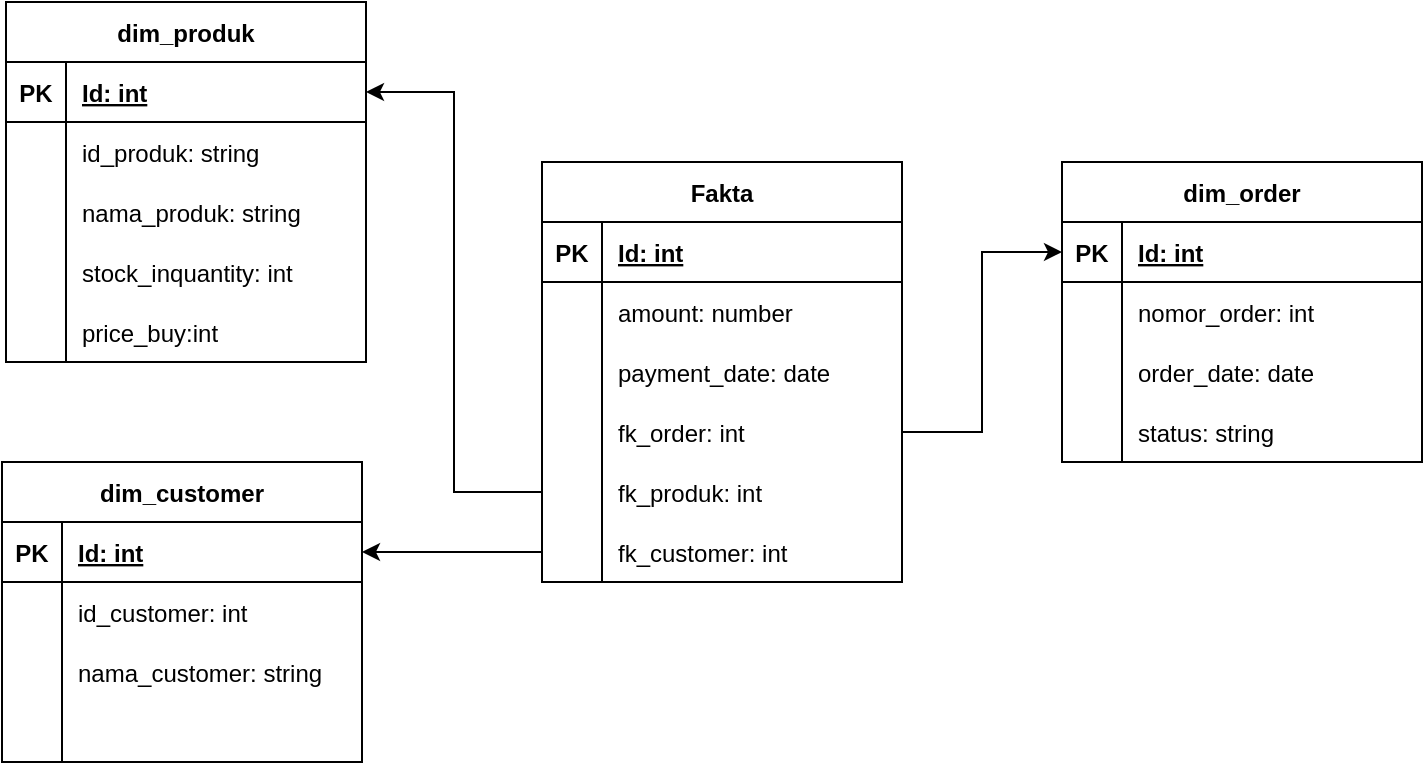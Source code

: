 <mxfile version="20.6.0" type="device"><diagram id="cURjDAs9Hd7GYcLmQGLV" name="Halaman-1"><mxGraphModel dx="1022" dy="475" grid="1" gridSize="10" guides="1" tooltips="1" connect="1" arrows="1" fold="1" page="1" pageScale="1" pageWidth="827" pageHeight="1169" math="0" shadow="0"><root><mxCell id="0"/><mxCell id="1" parent="0"/><mxCell id="tyjMv52jMNcBtujpq4y--1" value="dim_produk" style="shape=table;startSize=30;container=1;collapsible=1;childLayout=tableLayout;fixedRows=1;rowLines=0;fontStyle=1;align=center;resizeLast=1;" parent="1" vertex="1"><mxGeometry x="52" y="40" width="180" height="180" as="geometry"/></mxCell><mxCell id="tyjMv52jMNcBtujpq4y--2" value="" style="shape=tableRow;horizontal=0;startSize=0;swimlaneHead=0;swimlaneBody=0;fillColor=none;collapsible=0;dropTarget=0;points=[[0,0.5],[1,0.5]];portConstraint=eastwest;top=0;left=0;right=0;bottom=1;" parent="tyjMv52jMNcBtujpq4y--1" vertex="1"><mxGeometry y="30" width="180" height="30" as="geometry"/></mxCell><mxCell id="tyjMv52jMNcBtujpq4y--3" value="PK" style="shape=partialRectangle;connectable=0;fillColor=none;top=0;left=0;bottom=0;right=0;fontStyle=1;overflow=hidden;" parent="tyjMv52jMNcBtujpq4y--2" vertex="1"><mxGeometry width="30" height="30" as="geometry"><mxRectangle width="30" height="30" as="alternateBounds"/></mxGeometry></mxCell><mxCell id="tyjMv52jMNcBtujpq4y--4" value="Id: int" style="shape=partialRectangle;connectable=0;fillColor=none;top=0;left=0;bottom=0;right=0;align=left;spacingLeft=6;fontStyle=5;overflow=hidden;" parent="tyjMv52jMNcBtujpq4y--2" vertex="1"><mxGeometry x="30" width="150" height="30" as="geometry"><mxRectangle width="150" height="30" as="alternateBounds"/></mxGeometry></mxCell><mxCell id="tyjMv52jMNcBtujpq4y--5" value="" style="shape=tableRow;horizontal=0;startSize=0;swimlaneHead=0;swimlaneBody=0;fillColor=none;collapsible=0;dropTarget=0;points=[[0,0.5],[1,0.5]];portConstraint=eastwest;top=0;left=0;right=0;bottom=0;" parent="tyjMv52jMNcBtujpq4y--1" vertex="1"><mxGeometry y="60" width="180" height="30" as="geometry"/></mxCell><mxCell id="tyjMv52jMNcBtujpq4y--6" value="" style="shape=partialRectangle;connectable=0;fillColor=none;top=0;left=0;bottom=0;right=0;editable=1;overflow=hidden;" parent="tyjMv52jMNcBtujpq4y--5" vertex="1"><mxGeometry width="30" height="30" as="geometry"><mxRectangle width="30" height="30" as="alternateBounds"/></mxGeometry></mxCell><mxCell id="tyjMv52jMNcBtujpq4y--7" value="id_produk: string" style="shape=partialRectangle;connectable=0;fillColor=none;top=0;left=0;bottom=0;right=0;align=left;spacingLeft=6;overflow=hidden;" parent="tyjMv52jMNcBtujpq4y--5" vertex="1"><mxGeometry x="30" width="150" height="30" as="geometry"><mxRectangle width="150" height="30" as="alternateBounds"/></mxGeometry></mxCell><mxCell id="tyjMv52jMNcBtujpq4y--8" value="" style="shape=tableRow;horizontal=0;startSize=0;swimlaneHead=0;swimlaneBody=0;fillColor=none;collapsible=0;dropTarget=0;points=[[0,0.5],[1,0.5]];portConstraint=eastwest;top=0;left=0;right=0;bottom=0;" parent="tyjMv52jMNcBtujpq4y--1" vertex="1"><mxGeometry y="90" width="180" height="30" as="geometry"/></mxCell><mxCell id="tyjMv52jMNcBtujpq4y--9" value="" style="shape=partialRectangle;connectable=0;fillColor=none;top=0;left=0;bottom=0;right=0;editable=1;overflow=hidden;" parent="tyjMv52jMNcBtujpq4y--8" vertex="1"><mxGeometry width="30" height="30" as="geometry"><mxRectangle width="30" height="30" as="alternateBounds"/></mxGeometry></mxCell><mxCell id="tyjMv52jMNcBtujpq4y--10" value="nama_produk: string" style="shape=partialRectangle;connectable=0;fillColor=none;top=0;left=0;bottom=0;right=0;align=left;spacingLeft=6;overflow=hidden;" parent="tyjMv52jMNcBtujpq4y--8" vertex="1"><mxGeometry x="30" width="150" height="30" as="geometry"><mxRectangle width="150" height="30" as="alternateBounds"/></mxGeometry></mxCell><mxCell id="tyjMv52jMNcBtujpq4y--11" value="" style="shape=tableRow;horizontal=0;startSize=0;swimlaneHead=0;swimlaneBody=0;fillColor=none;collapsible=0;dropTarget=0;points=[[0,0.5],[1,0.5]];portConstraint=eastwest;top=0;left=0;right=0;bottom=0;" parent="tyjMv52jMNcBtujpq4y--1" vertex="1"><mxGeometry y="120" width="180" height="30" as="geometry"/></mxCell><mxCell id="tyjMv52jMNcBtujpq4y--12" value="" style="shape=partialRectangle;connectable=0;fillColor=none;top=0;left=0;bottom=0;right=0;editable=1;overflow=hidden;" parent="tyjMv52jMNcBtujpq4y--11" vertex="1"><mxGeometry width="30" height="30" as="geometry"><mxRectangle width="30" height="30" as="alternateBounds"/></mxGeometry></mxCell><mxCell id="tyjMv52jMNcBtujpq4y--13" value="stock_inquantity: int" style="shape=partialRectangle;connectable=0;fillColor=none;top=0;left=0;bottom=0;right=0;align=left;spacingLeft=6;overflow=hidden;" parent="tyjMv52jMNcBtujpq4y--11" vertex="1"><mxGeometry x="30" width="150" height="30" as="geometry"><mxRectangle width="150" height="30" as="alternateBounds"/></mxGeometry></mxCell><mxCell id="tyjMv52jMNcBtujpq4y--40" value="" style="shape=tableRow;horizontal=0;startSize=0;swimlaneHead=0;swimlaneBody=0;fillColor=none;collapsible=0;dropTarget=0;points=[[0,0.5],[1,0.5]];portConstraint=eastwest;top=0;left=0;right=0;bottom=0;" parent="tyjMv52jMNcBtujpq4y--1" vertex="1"><mxGeometry y="150" width="180" height="30" as="geometry"/></mxCell><mxCell id="tyjMv52jMNcBtujpq4y--41" value="" style="shape=partialRectangle;connectable=0;fillColor=none;top=0;left=0;bottom=0;right=0;editable=1;overflow=hidden;" parent="tyjMv52jMNcBtujpq4y--40" vertex="1"><mxGeometry width="30" height="30" as="geometry"><mxRectangle width="30" height="30" as="alternateBounds"/></mxGeometry></mxCell><mxCell id="tyjMv52jMNcBtujpq4y--42" value="price_buy:int" style="shape=partialRectangle;connectable=0;fillColor=none;top=0;left=0;bottom=0;right=0;align=left;spacingLeft=6;overflow=hidden;" parent="tyjMv52jMNcBtujpq4y--40" vertex="1"><mxGeometry x="30" width="150" height="30" as="geometry"><mxRectangle width="150" height="30" as="alternateBounds"/></mxGeometry></mxCell><mxCell id="tyjMv52jMNcBtujpq4y--14" value="dim_order" style="shape=table;startSize=30;container=1;collapsible=1;childLayout=tableLayout;fixedRows=1;rowLines=0;fontStyle=1;align=center;resizeLast=1;" parent="1" vertex="1"><mxGeometry x="580" y="120" width="180" height="150" as="geometry"/></mxCell><mxCell id="tyjMv52jMNcBtujpq4y--15" value="" style="shape=tableRow;horizontal=0;startSize=0;swimlaneHead=0;swimlaneBody=0;fillColor=none;collapsible=0;dropTarget=0;points=[[0,0.5],[1,0.5]];portConstraint=eastwest;top=0;left=0;right=0;bottom=1;" parent="tyjMv52jMNcBtujpq4y--14" vertex="1"><mxGeometry y="30" width="180" height="30" as="geometry"/></mxCell><mxCell id="tyjMv52jMNcBtujpq4y--16" value="PK" style="shape=partialRectangle;connectable=0;fillColor=none;top=0;left=0;bottom=0;right=0;fontStyle=1;overflow=hidden;" parent="tyjMv52jMNcBtujpq4y--15" vertex="1"><mxGeometry width="30" height="30" as="geometry"><mxRectangle width="30" height="30" as="alternateBounds"/></mxGeometry></mxCell><mxCell id="tyjMv52jMNcBtujpq4y--17" value="Id: int" style="shape=partialRectangle;connectable=0;fillColor=none;top=0;left=0;bottom=0;right=0;align=left;spacingLeft=6;fontStyle=5;overflow=hidden;" parent="tyjMv52jMNcBtujpq4y--15" vertex="1"><mxGeometry x="30" width="150" height="30" as="geometry"><mxRectangle width="150" height="30" as="alternateBounds"/></mxGeometry></mxCell><mxCell id="tyjMv52jMNcBtujpq4y--18" value="" style="shape=tableRow;horizontal=0;startSize=0;swimlaneHead=0;swimlaneBody=0;fillColor=none;collapsible=0;dropTarget=0;points=[[0,0.5],[1,0.5]];portConstraint=eastwest;top=0;left=0;right=0;bottom=0;" parent="tyjMv52jMNcBtujpq4y--14" vertex="1"><mxGeometry y="60" width="180" height="30" as="geometry"/></mxCell><mxCell id="tyjMv52jMNcBtujpq4y--19" value="" style="shape=partialRectangle;connectable=0;fillColor=none;top=0;left=0;bottom=0;right=0;editable=1;overflow=hidden;" parent="tyjMv52jMNcBtujpq4y--18" vertex="1"><mxGeometry width="30" height="30" as="geometry"><mxRectangle width="30" height="30" as="alternateBounds"/></mxGeometry></mxCell><mxCell id="tyjMv52jMNcBtujpq4y--20" value="nomor_order: int" style="shape=partialRectangle;connectable=0;fillColor=none;top=0;left=0;bottom=0;right=0;align=left;spacingLeft=6;overflow=hidden;" parent="tyjMv52jMNcBtujpq4y--18" vertex="1"><mxGeometry x="30" width="150" height="30" as="geometry"><mxRectangle width="150" height="30" as="alternateBounds"/></mxGeometry></mxCell><mxCell id="tyjMv52jMNcBtujpq4y--21" value="" style="shape=tableRow;horizontal=0;startSize=0;swimlaneHead=0;swimlaneBody=0;fillColor=none;collapsible=0;dropTarget=0;points=[[0,0.5],[1,0.5]];portConstraint=eastwest;top=0;left=0;right=0;bottom=0;" parent="tyjMv52jMNcBtujpq4y--14" vertex="1"><mxGeometry y="90" width="180" height="30" as="geometry"/></mxCell><mxCell id="tyjMv52jMNcBtujpq4y--22" value="" style="shape=partialRectangle;connectable=0;fillColor=none;top=0;left=0;bottom=0;right=0;editable=1;overflow=hidden;" parent="tyjMv52jMNcBtujpq4y--21" vertex="1"><mxGeometry width="30" height="30" as="geometry"><mxRectangle width="30" height="30" as="alternateBounds"/></mxGeometry></mxCell><mxCell id="tyjMv52jMNcBtujpq4y--23" value="order_date: date" style="shape=partialRectangle;connectable=0;fillColor=none;top=0;left=0;bottom=0;right=0;align=left;spacingLeft=6;overflow=hidden;" parent="tyjMv52jMNcBtujpq4y--21" vertex="1"><mxGeometry x="30" width="150" height="30" as="geometry"><mxRectangle width="150" height="30" as="alternateBounds"/></mxGeometry></mxCell><mxCell id="tyjMv52jMNcBtujpq4y--24" value="" style="shape=tableRow;horizontal=0;startSize=0;swimlaneHead=0;swimlaneBody=0;fillColor=none;collapsible=0;dropTarget=0;points=[[0,0.5],[1,0.5]];portConstraint=eastwest;top=0;left=0;right=0;bottom=0;" parent="tyjMv52jMNcBtujpq4y--14" vertex="1"><mxGeometry y="120" width="180" height="30" as="geometry"/></mxCell><mxCell id="tyjMv52jMNcBtujpq4y--25" value="" style="shape=partialRectangle;connectable=0;fillColor=none;top=0;left=0;bottom=0;right=0;editable=1;overflow=hidden;" parent="tyjMv52jMNcBtujpq4y--24" vertex="1"><mxGeometry width="30" height="30" as="geometry"><mxRectangle width="30" height="30" as="alternateBounds"/></mxGeometry></mxCell><mxCell id="tyjMv52jMNcBtujpq4y--26" value="status: string" style="shape=partialRectangle;connectable=0;fillColor=none;top=0;left=0;bottom=0;right=0;align=left;spacingLeft=6;overflow=hidden;" parent="tyjMv52jMNcBtujpq4y--24" vertex="1"><mxGeometry x="30" width="150" height="30" as="geometry"><mxRectangle width="150" height="30" as="alternateBounds"/></mxGeometry></mxCell><mxCell id="tyjMv52jMNcBtujpq4y--27" value="dim_customer" style="shape=table;startSize=30;container=1;collapsible=1;childLayout=tableLayout;fixedRows=1;rowLines=0;fontStyle=1;align=center;resizeLast=1;" parent="1" vertex="1"><mxGeometry x="50" y="270" width="180" height="150" as="geometry"/></mxCell><mxCell id="tyjMv52jMNcBtujpq4y--28" value="" style="shape=tableRow;horizontal=0;startSize=0;swimlaneHead=0;swimlaneBody=0;fillColor=none;collapsible=0;dropTarget=0;points=[[0,0.5],[1,0.5]];portConstraint=eastwest;top=0;left=0;right=0;bottom=1;" parent="tyjMv52jMNcBtujpq4y--27" vertex="1"><mxGeometry y="30" width="180" height="30" as="geometry"/></mxCell><mxCell id="tyjMv52jMNcBtujpq4y--29" value="PK" style="shape=partialRectangle;connectable=0;fillColor=none;top=0;left=0;bottom=0;right=0;fontStyle=1;overflow=hidden;" parent="tyjMv52jMNcBtujpq4y--28" vertex="1"><mxGeometry width="30" height="30" as="geometry"><mxRectangle width="30" height="30" as="alternateBounds"/></mxGeometry></mxCell><mxCell id="tyjMv52jMNcBtujpq4y--30" value="Id: int" style="shape=partialRectangle;connectable=0;fillColor=none;top=0;left=0;bottom=0;right=0;align=left;spacingLeft=6;fontStyle=5;overflow=hidden;" parent="tyjMv52jMNcBtujpq4y--28" vertex="1"><mxGeometry x="30" width="150" height="30" as="geometry"><mxRectangle width="150" height="30" as="alternateBounds"/></mxGeometry></mxCell><mxCell id="tyjMv52jMNcBtujpq4y--31" value="" style="shape=tableRow;horizontal=0;startSize=0;swimlaneHead=0;swimlaneBody=0;fillColor=none;collapsible=0;dropTarget=0;points=[[0,0.5],[1,0.5]];portConstraint=eastwest;top=0;left=0;right=0;bottom=0;" parent="tyjMv52jMNcBtujpq4y--27" vertex="1"><mxGeometry y="60" width="180" height="30" as="geometry"/></mxCell><mxCell id="tyjMv52jMNcBtujpq4y--32" value="" style="shape=partialRectangle;connectable=0;fillColor=none;top=0;left=0;bottom=0;right=0;editable=1;overflow=hidden;" parent="tyjMv52jMNcBtujpq4y--31" vertex="1"><mxGeometry width="30" height="30" as="geometry"><mxRectangle width="30" height="30" as="alternateBounds"/></mxGeometry></mxCell><mxCell id="tyjMv52jMNcBtujpq4y--33" value="id_customer: int" style="shape=partialRectangle;connectable=0;fillColor=none;top=0;left=0;bottom=0;right=0;align=left;spacingLeft=6;overflow=hidden;" parent="tyjMv52jMNcBtujpq4y--31" vertex="1"><mxGeometry x="30" width="150" height="30" as="geometry"><mxRectangle width="150" height="30" as="alternateBounds"/></mxGeometry></mxCell><mxCell id="tyjMv52jMNcBtujpq4y--34" value="" style="shape=tableRow;horizontal=0;startSize=0;swimlaneHead=0;swimlaneBody=0;fillColor=none;collapsible=0;dropTarget=0;points=[[0,0.5],[1,0.5]];portConstraint=eastwest;top=0;left=0;right=0;bottom=0;" parent="tyjMv52jMNcBtujpq4y--27" vertex="1"><mxGeometry y="90" width="180" height="30" as="geometry"/></mxCell><mxCell id="tyjMv52jMNcBtujpq4y--35" value="" style="shape=partialRectangle;connectable=0;fillColor=none;top=0;left=0;bottom=0;right=0;editable=1;overflow=hidden;" parent="tyjMv52jMNcBtujpq4y--34" vertex="1"><mxGeometry width="30" height="30" as="geometry"><mxRectangle width="30" height="30" as="alternateBounds"/></mxGeometry></mxCell><mxCell id="tyjMv52jMNcBtujpq4y--36" value="nama_customer: string" style="shape=partialRectangle;connectable=0;fillColor=none;top=0;left=0;bottom=0;right=0;align=left;spacingLeft=6;overflow=hidden;" parent="tyjMv52jMNcBtujpq4y--34" vertex="1"><mxGeometry x="30" width="150" height="30" as="geometry"><mxRectangle width="150" height="30" as="alternateBounds"/></mxGeometry></mxCell><mxCell id="tyjMv52jMNcBtujpq4y--37" value="" style="shape=tableRow;horizontal=0;startSize=0;swimlaneHead=0;swimlaneBody=0;fillColor=none;collapsible=0;dropTarget=0;points=[[0,0.5],[1,0.5]];portConstraint=eastwest;top=0;left=0;right=0;bottom=0;" parent="tyjMv52jMNcBtujpq4y--27" vertex="1"><mxGeometry y="120" width="180" height="30" as="geometry"/></mxCell><mxCell id="tyjMv52jMNcBtujpq4y--38" value="" style="shape=partialRectangle;connectable=0;fillColor=none;top=0;left=0;bottom=0;right=0;editable=1;overflow=hidden;" parent="tyjMv52jMNcBtujpq4y--37" vertex="1"><mxGeometry width="30" height="30" as="geometry"><mxRectangle width="30" height="30" as="alternateBounds"/></mxGeometry></mxCell><mxCell id="tyjMv52jMNcBtujpq4y--39" value="" style="shape=partialRectangle;connectable=0;fillColor=none;top=0;left=0;bottom=0;right=0;align=left;spacingLeft=6;overflow=hidden;" parent="tyjMv52jMNcBtujpq4y--37" vertex="1"><mxGeometry x="30" width="150" height="30" as="geometry"><mxRectangle width="150" height="30" as="alternateBounds"/></mxGeometry></mxCell><mxCell id="tyjMv52jMNcBtujpq4y--43" value="Fakta" style="shape=table;startSize=30;container=1;collapsible=1;childLayout=tableLayout;fixedRows=1;rowLines=0;fontStyle=1;align=center;resizeLast=1;" parent="1" vertex="1"><mxGeometry x="320" y="120" width="180" height="210" as="geometry"/></mxCell><mxCell id="tyjMv52jMNcBtujpq4y--44" value="" style="shape=tableRow;horizontal=0;startSize=0;swimlaneHead=0;swimlaneBody=0;fillColor=none;collapsible=0;dropTarget=0;points=[[0,0.5],[1,0.5]];portConstraint=eastwest;top=0;left=0;right=0;bottom=1;" parent="tyjMv52jMNcBtujpq4y--43" vertex="1"><mxGeometry y="30" width="180" height="30" as="geometry"/></mxCell><mxCell id="tyjMv52jMNcBtujpq4y--45" value="PK" style="shape=partialRectangle;connectable=0;fillColor=none;top=0;left=0;bottom=0;right=0;fontStyle=1;overflow=hidden;" parent="tyjMv52jMNcBtujpq4y--44" vertex="1"><mxGeometry width="30" height="30" as="geometry"><mxRectangle width="30" height="30" as="alternateBounds"/></mxGeometry></mxCell><mxCell id="tyjMv52jMNcBtujpq4y--46" value="Id: int" style="shape=partialRectangle;connectable=0;fillColor=none;top=0;left=0;bottom=0;right=0;align=left;spacingLeft=6;fontStyle=5;overflow=hidden;" parent="tyjMv52jMNcBtujpq4y--44" vertex="1"><mxGeometry x="30" width="150" height="30" as="geometry"><mxRectangle width="150" height="30" as="alternateBounds"/></mxGeometry></mxCell><mxCell id="tyjMv52jMNcBtujpq4y--47" value="" style="shape=tableRow;horizontal=0;startSize=0;swimlaneHead=0;swimlaneBody=0;fillColor=none;collapsible=0;dropTarget=0;points=[[0,0.5],[1,0.5]];portConstraint=eastwest;top=0;left=0;right=0;bottom=0;" parent="tyjMv52jMNcBtujpq4y--43" vertex="1"><mxGeometry y="60" width="180" height="30" as="geometry"/></mxCell><mxCell id="tyjMv52jMNcBtujpq4y--48" value="" style="shape=partialRectangle;connectable=0;fillColor=none;top=0;left=0;bottom=0;right=0;editable=1;overflow=hidden;" parent="tyjMv52jMNcBtujpq4y--47" vertex="1"><mxGeometry width="30" height="30" as="geometry"><mxRectangle width="30" height="30" as="alternateBounds"/></mxGeometry></mxCell><mxCell id="tyjMv52jMNcBtujpq4y--49" value="amount: number" style="shape=partialRectangle;connectable=0;fillColor=none;top=0;left=0;bottom=0;right=0;align=left;spacingLeft=6;overflow=hidden;" parent="tyjMv52jMNcBtujpq4y--47" vertex="1"><mxGeometry x="30" width="150" height="30" as="geometry"><mxRectangle width="150" height="30" as="alternateBounds"/></mxGeometry></mxCell><mxCell id="tyjMv52jMNcBtujpq4y--50" value="" style="shape=tableRow;horizontal=0;startSize=0;swimlaneHead=0;swimlaneBody=0;fillColor=none;collapsible=0;dropTarget=0;points=[[0,0.5],[1,0.5]];portConstraint=eastwest;top=0;left=0;right=0;bottom=0;" parent="tyjMv52jMNcBtujpq4y--43" vertex="1"><mxGeometry y="90" width="180" height="30" as="geometry"/></mxCell><mxCell id="tyjMv52jMNcBtujpq4y--51" value="" style="shape=partialRectangle;connectable=0;fillColor=none;top=0;left=0;bottom=0;right=0;editable=1;overflow=hidden;" parent="tyjMv52jMNcBtujpq4y--50" vertex="1"><mxGeometry width="30" height="30" as="geometry"><mxRectangle width="30" height="30" as="alternateBounds"/></mxGeometry></mxCell><mxCell id="tyjMv52jMNcBtujpq4y--52" value="payment_date: date" style="shape=partialRectangle;connectable=0;fillColor=none;top=0;left=0;bottom=0;right=0;align=left;spacingLeft=6;overflow=hidden;" parent="tyjMv52jMNcBtujpq4y--50" vertex="1"><mxGeometry x="30" width="150" height="30" as="geometry"><mxRectangle width="150" height="30" as="alternateBounds"/></mxGeometry></mxCell><mxCell id="tyjMv52jMNcBtujpq4y--53" value="" style="shape=tableRow;horizontal=0;startSize=0;swimlaneHead=0;swimlaneBody=0;fillColor=none;collapsible=0;dropTarget=0;points=[[0,0.5],[1,0.5]];portConstraint=eastwest;top=0;left=0;right=0;bottom=0;" parent="tyjMv52jMNcBtujpq4y--43" vertex="1"><mxGeometry y="120" width="180" height="30" as="geometry"/></mxCell><mxCell id="tyjMv52jMNcBtujpq4y--54" value="" style="shape=partialRectangle;connectable=0;fillColor=none;top=0;left=0;bottom=0;right=0;editable=1;overflow=hidden;" parent="tyjMv52jMNcBtujpq4y--53" vertex="1"><mxGeometry width="30" height="30" as="geometry"><mxRectangle width="30" height="30" as="alternateBounds"/></mxGeometry></mxCell><mxCell id="tyjMv52jMNcBtujpq4y--55" value="fk_order: int" style="shape=partialRectangle;connectable=0;fillColor=none;top=0;left=0;bottom=0;right=0;align=left;spacingLeft=6;overflow=hidden;" parent="tyjMv52jMNcBtujpq4y--53" vertex="1"><mxGeometry x="30" width="150" height="30" as="geometry"><mxRectangle width="150" height="30" as="alternateBounds"/></mxGeometry></mxCell><mxCell id="tyjMv52jMNcBtujpq4y--56" value="" style="shape=tableRow;horizontal=0;startSize=0;swimlaneHead=0;swimlaneBody=0;fillColor=none;collapsible=0;dropTarget=0;points=[[0,0.5],[1,0.5]];portConstraint=eastwest;top=0;left=0;right=0;bottom=0;" parent="tyjMv52jMNcBtujpq4y--43" vertex="1"><mxGeometry y="150" width="180" height="30" as="geometry"/></mxCell><mxCell id="tyjMv52jMNcBtujpq4y--57" value="" style="shape=partialRectangle;connectable=0;fillColor=none;top=0;left=0;bottom=0;right=0;editable=1;overflow=hidden;" parent="tyjMv52jMNcBtujpq4y--56" vertex="1"><mxGeometry width="30" height="30" as="geometry"><mxRectangle width="30" height="30" as="alternateBounds"/></mxGeometry></mxCell><mxCell id="tyjMv52jMNcBtujpq4y--58" value="fk_produk: int" style="shape=partialRectangle;connectable=0;fillColor=none;top=0;left=0;bottom=0;right=0;align=left;spacingLeft=6;overflow=hidden;" parent="tyjMv52jMNcBtujpq4y--56" vertex="1"><mxGeometry x="30" width="150" height="30" as="geometry"><mxRectangle width="150" height="30" as="alternateBounds"/></mxGeometry></mxCell><mxCell id="tyjMv52jMNcBtujpq4y--59" value="" style="shape=tableRow;horizontal=0;startSize=0;swimlaneHead=0;swimlaneBody=0;fillColor=none;collapsible=0;dropTarget=0;points=[[0,0.5],[1,0.5]];portConstraint=eastwest;top=0;left=0;right=0;bottom=0;" parent="tyjMv52jMNcBtujpq4y--43" vertex="1"><mxGeometry y="180" width="180" height="30" as="geometry"/></mxCell><mxCell id="tyjMv52jMNcBtujpq4y--60" value="" style="shape=partialRectangle;connectable=0;fillColor=none;top=0;left=0;bottom=0;right=0;editable=1;overflow=hidden;" parent="tyjMv52jMNcBtujpq4y--59" vertex="1"><mxGeometry width="30" height="30" as="geometry"><mxRectangle width="30" height="30" as="alternateBounds"/></mxGeometry></mxCell><mxCell id="tyjMv52jMNcBtujpq4y--61" value="fk_customer: int" style="shape=partialRectangle;connectable=0;fillColor=none;top=0;left=0;bottom=0;right=0;align=left;spacingLeft=6;overflow=hidden;" parent="tyjMv52jMNcBtujpq4y--59" vertex="1"><mxGeometry x="30" width="150" height="30" as="geometry"><mxRectangle width="150" height="30" as="alternateBounds"/></mxGeometry></mxCell><mxCell id="tyjMv52jMNcBtujpq4y--62" style="edgeStyle=orthogonalEdgeStyle;rounded=0;orthogonalLoop=1;jettySize=auto;html=1;" parent="1" source="tyjMv52jMNcBtujpq4y--53" target="tyjMv52jMNcBtujpq4y--15" edge="1"><mxGeometry relative="1" as="geometry"/></mxCell><mxCell id="tyjMv52jMNcBtujpq4y--63" style="edgeStyle=orthogonalEdgeStyle;rounded=0;orthogonalLoop=1;jettySize=auto;html=1;exitX=0;exitY=0.5;exitDx=0;exitDy=0;" parent="1" source="tyjMv52jMNcBtujpq4y--56" target="tyjMv52jMNcBtujpq4y--2" edge="1"><mxGeometry relative="1" as="geometry"/></mxCell><mxCell id="tyjMv52jMNcBtujpq4y--64" style="edgeStyle=orthogonalEdgeStyle;rounded=0;orthogonalLoop=1;jettySize=auto;html=1;entryX=1;entryY=0.5;entryDx=0;entryDy=0;" parent="1" source="tyjMv52jMNcBtujpq4y--59" target="tyjMv52jMNcBtujpq4y--28" edge="1"><mxGeometry relative="1" as="geometry"/></mxCell></root></mxGraphModel></diagram></mxfile>